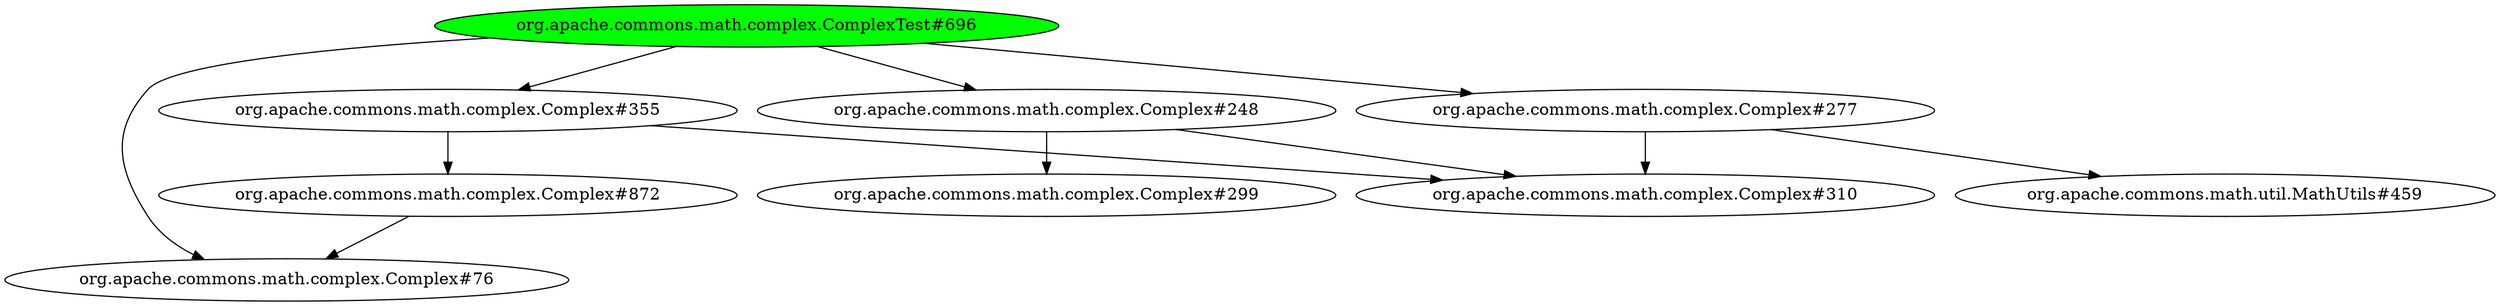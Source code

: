 digraph "cg/org.apache.commons.math.complex.ComplexTest#696"
{
	"org.apache.commons.math.complex.ComplexTest#696" [style=filled,fillcolor=green];
	"org.apache.commons.math.complex.ComplexTest#696" -> "org.apache.commons.math.complex.Complex#76";
	"org.apache.commons.math.complex.ComplexTest#696" -> "org.apache.commons.math.complex.Complex#355";
	"org.apache.commons.math.complex.Complex#355" -> "org.apache.commons.math.complex.Complex#310";
	"org.apache.commons.math.complex.Complex#355" -> "org.apache.commons.math.complex.Complex#872";
	"org.apache.commons.math.complex.Complex#872" -> "org.apache.commons.math.complex.Complex#76";
	"org.apache.commons.math.complex.ComplexTest#696" -> "org.apache.commons.math.complex.Complex#248";
	"org.apache.commons.math.complex.Complex#248" -> "org.apache.commons.math.complex.Complex#310";
	"org.apache.commons.math.complex.Complex#248" -> "org.apache.commons.math.complex.Complex#299";
	"org.apache.commons.math.complex.ComplexTest#696" -> "org.apache.commons.math.complex.Complex#277";
	"org.apache.commons.math.complex.Complex#277" -> "org.apache.commons.math.complex.Complex#310";
	"org.apache.commons.math.complex.Complex#277" -> "org.apache.commons.math.util.MathUtils#459";
}
